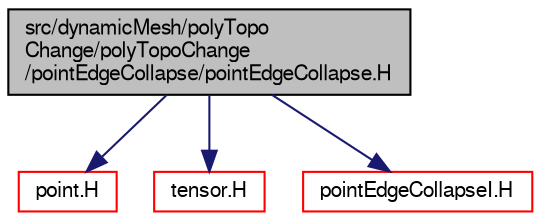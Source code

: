 digraph "src/dynamicMesh/polyTopoChange/polyTopoChange/pointEdgeCollapse/pointEdgeCollapse.H"
{
  bgcolor="transparent";
  edge [fontname="FreeSans",fontsize="10",labelfontname="FreeSans",labelfontsize="10"];
  node [fontname="FreeSans",fontsize="10",shape=record];
  Node0 [label="src/dynamicMesh/polyTopo\lChange/polyTopoChange\l/pointEdgeCollapse/pointEdgeCollapse.H",height=0.2,width=0.4,color="black", fillcolor="grey75", style="filled", fontcolor="black"];
  Node0 -> Node1 [color="midnightblue",fontsize="10",style="solid",fontname="FreeSans"];
  Node1 [label="point.H",height=0.2,width=0.4,color="red",URL="$a12059.html"];
  Node0 -> Node47 [color="midnightblue",fontsize="10",style="solid",fontname="FreeSans"];
  Node47 [label="tensor.H",height=0.2,width=0.4,color="red",URL="$a12755.html"];
  Node0 -> Node56 [color="midnightblue",fontsize="10",style="solid",fontname="FreeSans"];
  Node56 [label="pointEdgeCollapseI.H",height=0.2,width=0.4,color="red",URL="$a00749.html"];
}

